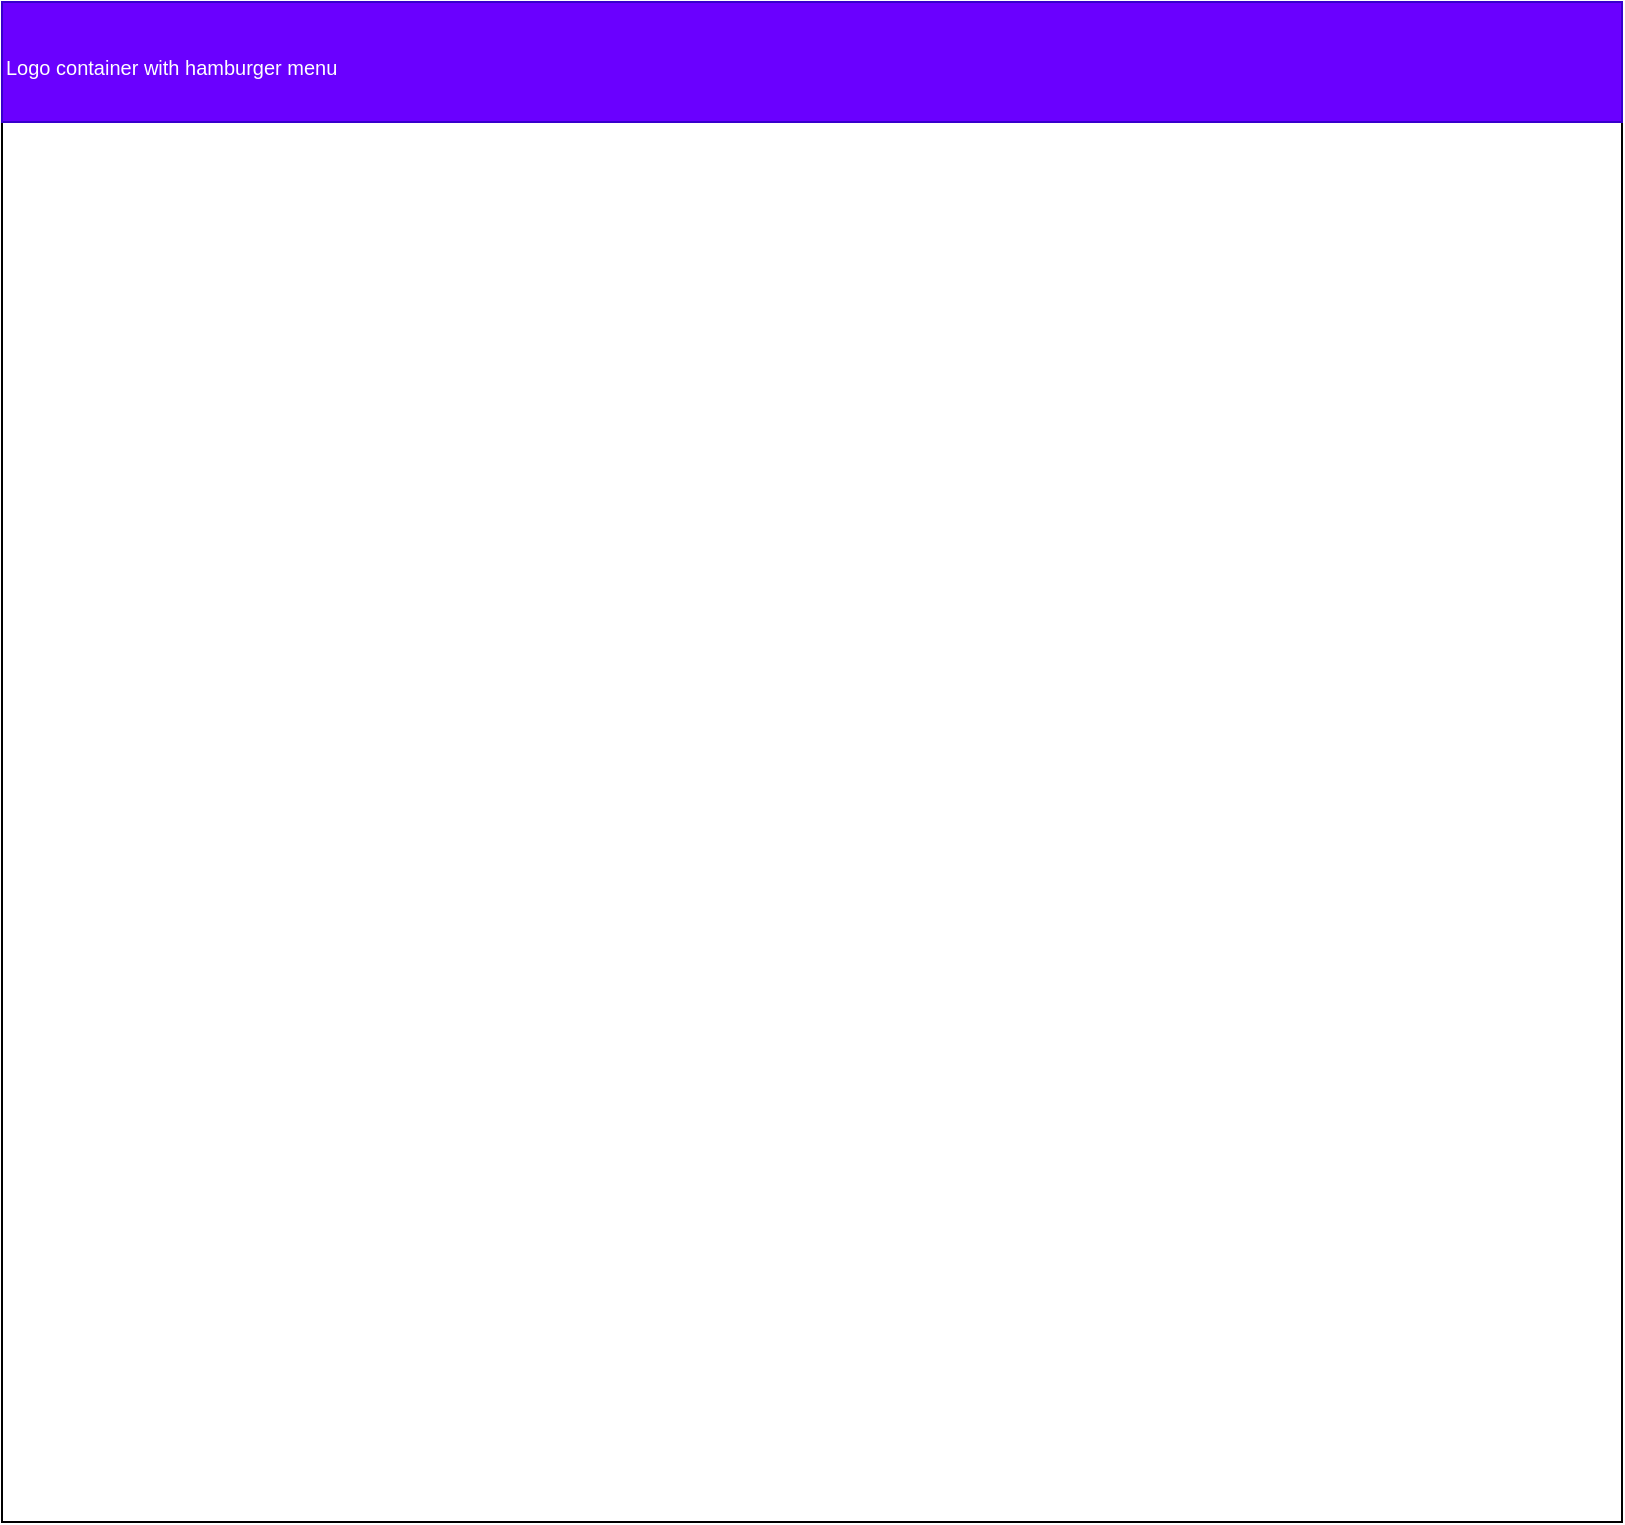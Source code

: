 <mxfile>
    <diagram id="PrTXOoVMhQk9102vqLne" name="Page-1">
        <mxGraphModel dx="1332" dy="886" grid="1" gridSize="10" guides="1" tooltips="1" connect="1" arrows="1" fold="1" page="1" pageScale="1" pageWidth="1100" pageHeight="850" math="0" shadow="0">
            <root>
                <mxCell id="0"/>
                <mxCell id="1" parent="0"/>
                <mxCell id="2" value="" style="rounded=0;whiteSpace=wrap;html=1;" vertex="1" parent="1">
                    <mxGeometry x="170" y="40" width="810" height="760" as="geometry"/>
                </mxCell>
                <mxCell id="3" value="&lt;sub&gt;Logo container with hamburger menu&lt;/sub&gt;" style="rounded=0;whiteSpace=wrap;html=1;fillColor=#6a00ff;fontColor=#ffffff;strokeColor=#3700CC;align=left;" vertex="1" parent="1">
                    <mxGeometry x="170" y="40" width="810" height="60" as="geometry"/>
                </mxCell>
            </root>
        </mxGraphModel>
    </diagram>
</mxfile>